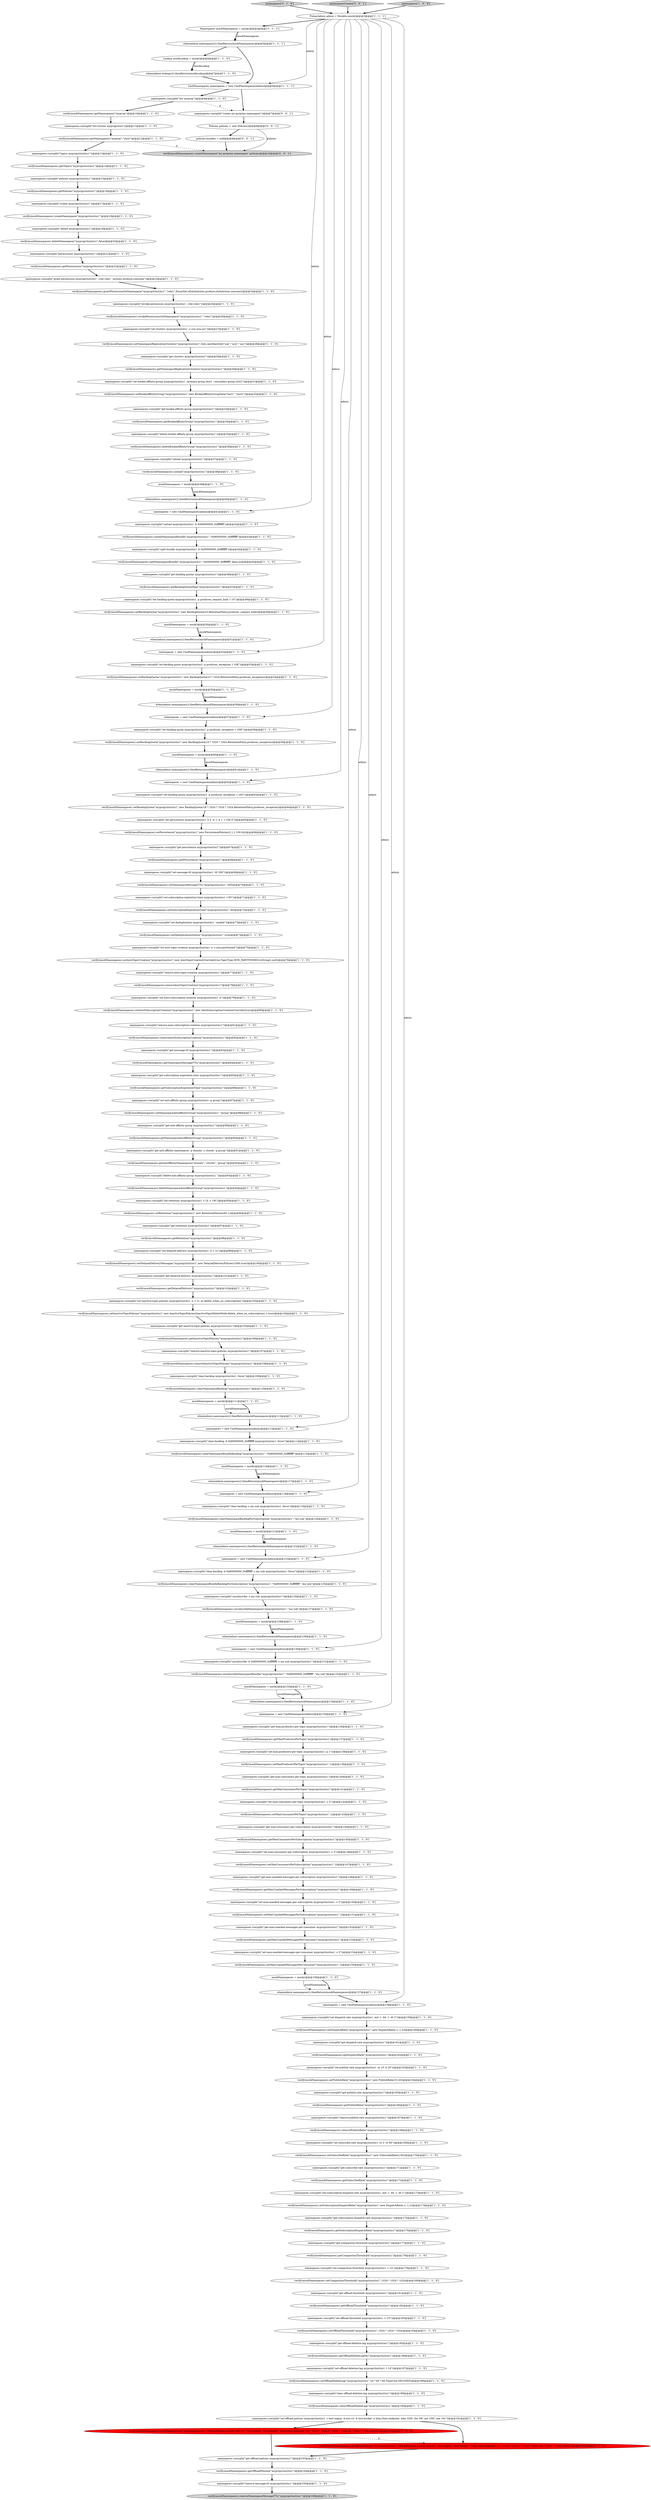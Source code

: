 digraph {
156 [style = filled, label = "verify(mockNamespaces).getPolicies(\"myprop/clust/ns1\")@@@16@@@['1', '1', '0']", fillcolor = white, shape = ellipse image = "AAA0AAABBB1BBB"];
89 [style = filled, label = "namespaces.run(split(\"get-persistence myprop/clust/ns1\"))@@@67@@@['1', '1', '0']", fillcolor = white, shape = ellipse image = "AAA0AAABBB1BBB"];
24 [style = filled, label = "verify(mockNamespaces).setNamespaceAntiAffinityGroup(\"myprop/clust/ns1\",\"group\")@@@88@@@['1', '1', '0']", fillcolor = white, shape = ellipse image = "AAA0AAABBB1BBB"];
7 [style = filled, label = "namespaces.run(split(\"set-deduplication myprop/clust/ns1 --enable\"))@@@73@@@['1', '1', '0']", fillcolor = white, shape = ellipse image = "AAA0AAABBB1BBB"];
83 [style = filled, label = "namespaces.run(split(\"revoke-permission myprop/clust/ns1 --role role1\"))@@@25@@@['1', '1', '0']", fillcolor = white, shape = ellipse image = "AAA0AAABBB1BBB"];
65 [style = filled, label = "when(admin.namespaces()).thenReturn(mockNamespaces)@@@61@@@['1', '1', '0']", fillcolor = white, shape = ellipse image = "AAA0AAABBB1BBB"];
91 [style = filled, label = "namespaces.run(split(\"set-persistence myprop/clust/ns1 -e 2 -w 1 -a 1 -r 100.0\"))@@@65@@@['1', '1', '0']", fillcolor = white, shape = ellipse image = "AAA0AAABBB1BBB"];
188 [style = filled, label = "verify(mockNamespaces).getPersistence(\"myprop/clust/ns1\")@@@68@@@['1', '1', '0']", fillcolor = white, shape = ellipse image = "AAA0AAABBB1BBB"];
174 [style = filled, label = "verify(mockNamespaces).clearNamespaceBundleBacklogForSubscription(\"myprop/clust/ns1\",\"0x80000000_0xffffffff\",\"my-sub\")@@@125@@@['1', '1', '0']", fillcolor = white, shape = ellipse image = "AAA0AAABBB1BBB"];
177 [style = filled, label = "mockNamespaces = mock()@@@121@@@['1', '1', '0']", fillcolor = white, shape = ellipse image = "AAA0AAABBB1BBB"];
138 [style = filled, label = "verify(mockNamespaces).setOffloadDeleteLag(\"myprop/clust/ns1\",24 * 60 * 60,TimeUnit.SECONDS)@@@188@@@['1', '1', '0']", fillcolor = white, shape = ellipse image = "AAA0AAABBB1BBB"];
58 [style = filled, label = "verify(mockNamespaces).removeAutoTopicCreation(\"myprop/clust/ns1\")@@@78@@@['1', '1', '0']", fillcolor = white, shape = ellipse image = "AAA0AAABBB1BBB"];
104 [style = filled, label = "namespaces.run(split(\"clear-backlog -b 0x80000000_0xffffffff myprop/clust/ns1 -force\"))@@@114@@@['1', '1', '0']", fillcolor = white, shape = ellipse image = "AAA0AAABBB1BBB"];
113 [style = filled, label = "namespaces.run(split(\"set-compaction-threshold myprop/clust/ns1 -t 1G\"))@@@179@@@['1', '1', '0']", fillcolor = white, shape = ellipse image = "AAA0AAABBB1BBB"];
144 [style = filled, label = "verify(mockNamespaces).unsubscribeNamespaceBundle(\"myprop/clust/ns1\",\"0x80000000_0xffffffff\",\"my-sub\")@@@132@@@['1', '1', '0']", fillcolor = white, shape = ellipse image = "AAA0AAABBB1BBB"];
182 [style = filled, label = "verify(mockNamespaces).setAutoSubscriptionCreation(\"myprop/clust/ns1\",new AutoSubscriptionCreationOverride(true))@@@80@@@['1', '1', '0']", fillcolor = white, shape = ellipse image = "AAA0AAABBB1BBB"];
46 [style = filled, label = "namespaces = new CmdNamespaces(admin)@@@130@@@['1', '1', '0']", fillcolor = white, shape = ellipse image = "AAA0AAABBB1BBB"];
200 [style = filled, label = "Policies policies = new Policies()@@@8@@@['0', '0', '1']", fillcolor = white, shape = ellipse image = "AAA0AAABBB3BBB"];
45 [style = filled, label = "namespaces.run(split(\"set-anti-affinity-group myprop/clust/ns1 -g group\"))@@@87@@@['1', '1', '0']", fillcolor = white, shape = ellipse image = "AAA0AAABBB1BBB"];
135 [style = filled, label = "namespaces.run(split(\"get-max-unacked-messages-per-subscription myprop/clust/ns1\"))@@@148@@@['1', '1', '0']", fillcolor = white, shape = ellipse image = "AAA0AAABBB1BBB"];
172 [style = filled, label = "namespaces.run(split(\"get-dispatch-rate myprop/clust/ns1\"))@@@161@@@['1', '1', '0']", fillcolor = white, shape = ellipse image = "AAA0AAABBB1BBB"];
68 [style = filled, label = "when(admin.namespaces()).thenReturn(mockNamespaces)@@@40@@@['1', '1', '0']", fillcolor = white, shape = ellipse image = "AAA0AAABBB1BBB"];
79 [style = filled, label = "verify(mockNamespaces).setOffloadPolicies(\"myprop/clust/ns1\",OffloadPolicies.create(\"aws-s3\",\"test-region\",\"test-bucket\",\"http://test.endpoint\",32 * 1024 * 1024,5 * 1024 * 1024,10 * 1024 * 1024,10000L))@@@192@@@['1', '0', '0']", fillcolor = red, shape = ellipse image = "AAA1AAABBB1BBB"];
108 [style = filled, label = "verify(mockNamespaces).setNamespaceMessageTTL(\"myprop/clust/ns1\",300)@@@70@@@['1', '1', '0']", fillcolor = white, shape = ellipse image = "AAA0AAABBB1BBB"];
92 [style = filled, label = "verify(mockNamespaces).getSubscriptionDispatchRate(\"myprop/clust/ns1\")@@@176@@@['1', '1', '0']", fillcolor = white, shape = ellipse image = "AAA0AAABBB1BBB"];
86 [style = filled, label = "verify(mockNamespaces).unsubscribeNamespace(\"myprop/clust/ns1\",\"my-sub\")@@@127@@@['1', '1', '0']", fillcolor = white, shape = ellipse image = "AAA0AAABBB1BBB"];
35 [style = filled, label = "namespaces.run(split(\"set-subscription-dispatch-rate myprop/clust/ns1 -md -1 -bd -1 -dt 2\"))@@@173@@@['1', '1', '0']", fillcolor = white, shape = ellipse image = "AAA0AAABBB1BBB"];
154 [style = filled, label = "namespaces.run(split(\"remove-publish-rate myprop/clust/ns1\"))@@@167@@@['1', '1', '0']", fillcolor = white, shape = ellipse image = "AAA0AAABBB1BBB"];
75 [style = filled, label = "namespaces.run(split(\"get-max-unacked-messages-per-consumer myprop/clust/ns1\"))@@@152@@@['1', '1', '0']", fillcolor = white, shape = ellipse image = "AAA0AAABBB1BBB"];
148 [style = filled, label = "when(admin.namespaces()).thenReturn(mockNamespaces)@@@129@@@['1', '1', '0']", fillcolor = white, shape = ellipse image = "AAA0AAABBB1BBB"];
163 [style = filled, label = "namespaces.run(split(\"split-bundle myprop/clust/ns1 -b 0x00000000_0xffffffff\"))@@@44@@@['1', '1', '0']", fillcolor = white, shape = ellipse image = "AAA0AAABBB1BBB"];
72 [style = filled, label = "verify(mockNamespaces).setMaxProducersPerTopic(\"myprop/clust/ns1\",1)@@@139@@@['1', '1', '0']", fillcolor = white, shape = ellipse image = "AAA0AAABBB1BBB"];
112 [style = filled, label = "mockNamespaces = mock()@@@55@@@['1', '1', '0']", fillcolor = white, shape = ellipse image = "AAA0AAABBB1BBB"];
151 [style = filled, label = "verify(mockNamespaces).getAntiAffinityNamespaces(\"dummy\",\"cluster\",\"group\")@@@92@@@['1', '1', '0']", fillcolor = white, shape = ellipse image = "AAA0AAABBB1BBB"];
0 [style = filled, label = "verify(mockNamespaces).setBacklogQuota(\"myprop/clust/ns1\",new BacklogQuota(10,RetentionPolicy.producer_request_hold))@@@49@@@['1', '1', '0']", fillcolor = white, shape = ellipse image = "AAA0AAABBB1BBB"];
168 [style = filled, label = "namespaces.run(split(\"set-auto-topic-creation myprop/clust/ns1 -e -t non-partitioned\"))@@@75@@@['1', '1', '0']", fillcolor = white, shape = ellipse image = "AAA0AAABBB1BBB"];
181 [style = filled, label = "verify(mockNamespaces).getNamespaceMessageTTL(\"myprop/clust/ns1\")@@@84@@@['1', '1', '0']", fillcolor = white, shape = ellipse image = "AAA0AAABBB1BBB"];
137 [style = filled, label = "namespaces.run(split(\"create myprop/clust/ns1\"))@@@17@@@['1', '1', '0']", fillcolor = white, shape = ellipse image = "AAA0AAABBB1BBB"];
191 [style = filled, label = "namespaces.run(split(\"get-offload-threshold myprop/clust/ns1\"))@@@181@@@['1', '1', '0']", fillcolor = white, shape = ellipse image = "AAA0AAABBB1BBB"];
115 [style = filled, label = "verify(mockNamespaces).setRetention(\"myprop/clust/ns1\",new RetentionPolicies(60,1))@@@96@@@['1', '1', '0']", fillcolor = white, shape = ellipse image = "AAA0AAABBB1BBB"];
1 [style = filled, label = "mockNamespaces = mock()@@@60@@@['1', '1', '0']", fillcolor = white, shape = ellipse image = "AAA0AAABBB1BBB"];
22 [style = filled, label = "namespaces.run(split(\"get-anti-affinity-namespaces -p dummy -c cluster -g group\"))@@@91@@@['1', '1', '0']", fillcolor = white, shape = ellipse image = "AAA0AAABBB1BBB"];
31 [style = filled, label = "verify(mockNamespaces).getCompactionThreshold(\"myprop/clust/ns1\")@@@178@@@['1', '1', '0']", fillcolor = white, shape = ellipse image = "AAA0AAABBB1BBB"];
102 [style = filled, label = "namespaces = new CmdNamespaces(admin)@@@52@@@['1', '1', '0']", fillcolor = white, shape = ellipse image = "AAA0AAABBB1BBB"];
128 [style = filled, label = "namespaces.run(split(\"unload myprop/clust/ns1 -b 0x80000000_0xffffffff\"))@@@42@@@['1', '1', '0']", fillcolor = white, shape = ellipse image = "AAA0AAABBB1BBB"];
157 [style = filled, label = "mockNamespaces = mock()@@@156@@@['1', '1', '0']", fillcolor = white, shape = ellipse image = "AAA0AAABBB1BBB"];
198 [style = filled, label = "namespaces.run(split(\"create my-prop/my-namespace\"))@@@7@@@['0', '0', '1']", fillcolor = white, shape = ellipse image = "AAA0AAABBB3BBB"];
64 [style = filled, label = "verify(mockNamespaces).grantPermissionOnNamespace(\"myprop/clust/ns1\",\"role1\",EnumSet.of(AuthAction.produce,AuthAction.consume))@@@24@@@['1', '1', '0']", fillcolor = white, shape = ellipse image = "AAA0AAABBB1BBB"];
16 [style = filled, label = "verify(mockNamespaces).clearNamespaceBundleBacklog(\"myprop/clust/ns1\",\"0x80000000_0xffffffff\")@@@115@@@['1', '1', '0']", fillcolor = white, shape = ellipse image = "AAA0AAABBB1BBB"];
152 [style = filled, label = "namespaces.run(split(\"get-delayed-delivery myprop/clust/ns1\"))@@@101@@@['1', '1', '0']", fillcolor = white, shape = ellipse image = "AAA0AAABBB1BBB"];
153 [style = filled, label = "namespaces.run(split(\"set-dispatch-rate myprop/clust/ns1 -md -1 -bd -1 -dt 2\"))@@@159@@@['1', '1', '0']", fillcolor = white, shape = ellipse image = "AAA0AAABBB1BBB"];
176 [style = filled, label = "namespaces.run(split(\"get-offload-deletion-lag myprop/clust/ns1\"))@@@185@@@['1', '1', '0']", fillcolor = white, shape = ellipse image = "AAA0AAABBB1BBB"];
32 [style = filled, label = "verify(mockNamespaces).setSubscriptionExpirationTime(\"myprop/clust/ns1\",60)@@@72@@@['1', '1', '0']", fillcolor = white, shape = ellipse image = "AAA0AAABBB1BBB"];
180 [style = filled, label = "when(admin.namespaces()).thenReturn(mockNamespaces)@@@5@@@['1', '1', '1']", fillcolor = white, shape = ellipse image = "AAA0AAABBB1BBB"];
4 [style = filled, label = "verify(mockNamespaces).getBacklogQuotaMap(\"myprop/clust/ns1\")@@@47@@@['1', '1', '0']", fillcolor = white, shape = ellipse image = "AAA0AAABBB1BBB"];
17 [style = filled, label = "namespaces.run(split(\"get-max-consumers-per-subscription myprop/clust/ns1\"))@@@144@@@['1', '1', '0']", fillcolor = white, shape = ellipse image = "AAA0AAABBB1BBB"];
139 [style = filled, label = "namespaces.run(split(\"get-max-producers-per-topic myprop/clust/ns1\"))@@@136@@@['1', '1', '0']", fillcolor = white, shape = ellipse image = "AAA0AAABBB1BBB"];
21 [style = filled, label = "namespaces.run(split(\"get-backlog-quotas myprop/clust/ns1\"))@@@46@@@['1', '1', '0']", fillcolor = white, shape = ellipse image = "AAA0AAABBB1BBB"];
183 [style = filled, label = "when(admin.lookups()).thenReturn(mockLookup)@@@7@@@['1', '1', '0']", fillcolor = white, shape = ellipse image = "AAA0AAABBB1BBB"];
23 [style = filled, label = "verify(mockNamespaces).getMaxConsumersPerSubscription(\"myprop/clust/ns1\")@@@145@@@['1', '1', '0']", fillcolor = white, shape = ellipse image = "AAA0AAABBB1BBB"];
143 [style = filled, label = "namespaces.run(split(\"remove-auto-topic-creation myprop/clust/ns1\"))@@@77@@@['1', '1', '0']", fillcolor = white, shape = ellipse image = "AAA0AAABBB1BBB"];
71 [style = filled, label = "namespaces.run(split(\"set-delayed-delivery myprop/clust/ns1 -e -t 1s\"))@@@99@@@['1', '1', '0']", fillcolor = white, shape = ellipse image = "AAA0AAABBB1BBB"];
129 [style = filled, label = "when(admin.namespaces()).thenReturn(mockNamespaces)@@@51@@@['1', '1', '0']", fillcolor = white, shape = ellipse image = "AAA0AAABBB1BBB"];
166 [style = filled, label = "namespaces = new CmdNamespaces(admin)@@@158@@@['1', '1', '0']", fillcolor = white, shape = ellipse image = "AAA0AAABBB1BBB"];
195 [style = filled, label = "verify(mockNamespaces).setOffloadPolicies(\"myprop/clust/ns1\",OffloadPolicies.create(\"aws-s3\",\"test-region\",\"test-bucket\",\"http://test.endpoint\",32 * 1024 * 1024,5 * 1024 * 1024,10L * 1024 * 1024,10000L))@@@192@@@['0', '1', '0']", fillcolor = red, shape = ellipse image = "AAA1AAABBB2BBB"];
147 [style = filled, label = "verify(mockNamespaces).deleteBookieAffinityGroup(\"myprop/clust/ns1\")@@@36@@@['1', '1', '0']", fillcolor = white, shape = ellipse image = "AAA0AAABBB1BBB"];
171 [style = filled, label = "mockNamespaces = mock()@@@133@@@['1', '1', '0']", fillcolor = white, shape = ellipse image = "AAA0AAABBB1BBB"];
3 [style = filled, label = "mockNamespaces = mock()@@@116@@@['1', '1', '0']", fillcolor = white, shape = ellipse image = "AAA0AAABBB1BBB"];
96 [style = filled, label = "namespaces.run(split(\"get-anti-affinity-group myprop/clust/ns1\"))@@@89@@@['1', '1', '0']", fillcolor = white, shape = ellipse image = "AAA0AAABBB1BBB"];
59 [style = filled, label = "namespaces.run(split(\"set-clusters myprop/clust/ns1 -c use,usw,usc\"))@@@27@@@['1', '1', '0']", fillcolor = white, shape = ellipse image = "AAA0AAABBB1BBB"];
110 [style = filled, label = "verify(mockNamespaces).unloadNamespaceBundle(\"myprop/clust/ns1\",\"0x80000000_0xffffffff\")@@@43@@@['1', '1', '0']", fillcolor = white, shape = ellipse image = "AAA0AAABBB1BBB"];
150 [style = filled, label = "namespaces.run(split(\"get-retention myprop/clust/ns1\"))@@@97@@@['1', '1', '0']", fillcolor = white, shape = ellipse image = "AAA0AAABBB1BBB"];
178 [style = filled, label = "namespaces.run(split(\"set-max-consumers-per-subscription myprop/clust/ns1 -c 3\"))@@@146@@@['1', '1', '0']", fillcolor = white, shape = ellipse image = "AAA0AAABBB1BBB"];
196 [style = filled, label = "namespaces['0', '1', '0']", fillcolor = lightgray, shape = diamond image = "AAA0AAABBB2BBB"];
9 [style = filled, label = "namespaces.run(split(\"set-backlog-quota myprop/clust/ns1 -p producer_exception -l 10G\"))@@@63@@@['1', '1', '0']", fillcolor = white, shape = ellipse image = "AAA0AAABBB1BBB"];
77 [style = filled, label = "verify(mockNamespaces).getNamespaces(\"myprop\",\"clust\")@@@12@@@['1', '1', '0']", fillcolor = white, shape = ellipse image = "AAA0AAABBB1BBB"];
55 [style = filled, label = "namespaces.run(split(\"set-offload-deletion-lag myprop/clust/ns1 -l 1d\"))@@@187@@@['1', '1', '0']", fillcolor = white, shape = ellipse image = "AAA0AAABBB1BBB"];
87 [style = filled, label = "Namespaces mockNamespaces = mock()@@@4@@@['1', '1', '1']", fillcolor = white, shape = ellipse image = "AAA0AAABBB1BBB"];
122 [style = filled, label = "namespaces.run(split(\"list-cluster myprop/clust\"))@@@11@@@['1', '1', '0']", fillcolor = white, shape = ellipse image = "AAA0AAABBB1BBB"];
160 [style = filled, label = "when(admin.namespaces()).thenReturn(mockNamespaces)@@@134@@@['1', '1', '0']", fillcolor = white, shape = ellipse image = "AAA0AAABBB1BBB"];
78 [style = filled, label = "verify(mockNamespaces).deleteNamespace(\"myprop/clust/ns1\",false)@@@20@@@['1', '1', '0']", fillcolor = white, shape = ellipse image = "AAA0AAABBB1BBB"];
103 [style = filled, label = "verify(mockNamespaces).removePublishRate(\"myprop/clust/ns1\")@@@168@@@['1', '1', '0']", fillcolor = white, shape = ellipse image = "AAA0AAABBB1BBB"];
141 [style = filled, label = "when(admin.namespaces()).thenReturn(mockNamespaces)@@@122@@@['1', '1', '0']", fillcolor = white, shape = ellipse image = "AAA0AAABBB1BBB"];
167 [style = filled, label = "verify(mockNamespaces).getTopics(\"myprop/clust/ns1\")@@@14@@@['1', '1', '0']", fillcolor = white, shape = ellipse image = "AAA0AAABBB1BBB"];
66 [style = filled, label = "verify(mockNamespaces).setMaxUnackedMessagesPerSubscription(\"myprop/clust/ns1\",3)@@@151@@@['1', '1', '0']", fillcolor = white, shape = ellipse image = "AAA0AAABBB1BBB"];
85 [style = filled, label = "namespaces.run(split(\"get-max-consumers-per-topic myprop/clust/ns1\"))@@@140@@@['1', '1', '0']", fillcolor = white, shape = ellipse image = "AAA0AAABBB1BBB"];
184 [style = filled, label = "namespaces.run(split(\"topics myprop/clust/ns1\"))@@@13@@@['1', '1', '0']", fillcolor = white, shape = ellipse image = "AAA0AAABBB1BBB"];
107 [style = filled, label = "namespaces.run(split(\"set-max-consumers-per-topic myprop/clust/ns1 -c 2\"))@@@142@@@['1', '1', '0']", fillcolor = white, shape = ellipse image = "AAA0AAABBB1BBB"];
125 [style = filled, label = "namespaces = new CmdNamespaces(admin)@@@135@@@['1', '1', '0']", fillcolor = white, shape = ellipse image = "AAA0AAABBB1BBB"];
201 [style = filled, label = "policies.bundles = null@@@9@@@['0', '0', '1']", fillcolor = white, shape = ellipse image = "AAA0AAABBB3BBB"];
116 [style = filled, label = "when(admin.namespaces()).thenReturn(mockNamespaces)@@@117@@@['1', '1', '0']", fillcolor = white, shape = ellipse image = "AAA0AAABBB1BBB"];
169 [style = filled, label = "namespaces = new CmdNamespaces(admin)@@@113@@@['1', '1', '0']", fillcolor = white, shape = ellipse image = "AAA0AAABBB1BBB"];
11 [style = filled, label = "namespaces.run(split(\"set-bookie-affinity-group myprop/clust/ns1 --primary-group test1 --secondary-group test2\"))@@@31@@@['1', '1', '0']", fillcolor = white, shape = ellipse image = "AAA0AAABBB1BBB"];
97 [style = filled, label = "verify(mockNamespaces).setBacklogQuota(\"myprop/clust/ns1\",new BacklogQuota(10l * 1024 * 1024 * 1024,RetentionPolicy.producer_exception))@@@64@@@['1', '1', '0']", fillcolor = white, shape = ellipse image = "AAA0AAABBB1BBB"];
99 [style = filled, label = "verify(mockNamespaces).getOffloadPolicies(\"myprop/clust/ns1\")@@@194@@@['1', '1', '0']", fillcolor = white, shape = ellipse image = "AAA0AAABBB1BBB"];
49 [style = filled, label = "verify(mockNamespaces).createNamespace(\"myprop/clust/ns1\")@@@18@@@['1', '1', '0']", fillcolor = white, shape = ellipse image = "AAA0AAABBB1BBB"];
84 [style = filled, label = "verify(mockNamespaces).getSubscriptionExpirationTime(\"myprop/clust/ns1\")@@@86@@@['1', '1', '0']", fillcolor = white, shape = ellipse image = "AAA0AAABBB1BBB"];
54 [style = filled, label = "mockNamespaces = mock()@@@128@@@['1', '1', '0']", fillcolor = white, shape = ellipse image = "AAA0AAABBB1BBB"];
123 [style = filled, label = "verify(mockNamespaces).setMaxConsumersPerSubscription(\"myprop/clust/ns1\",3)@@@147@@@['1', '1', '0']", fillcolor = white, shape = ellipse image = "AAA0AAABBB1BBB"];
186 [style = filled, label = "verify(mockNamespaces).getPublishRate(\"myprop/clust/ns1\")@@@166@@@['1', '1', '0']", fillcolor = white, shape = ellipse image = "AAA0AAABBB1BBB"];
53 [style = filled, label = "verify(mockNamespaces).setSubscriptionDispatchRate(\"myprop/clust/ns1\",new DispatchRate(-1,-1,2))@@@174@@@['1', '1', '0']", fillcolor = white, shape = ellipse image = "AAA0AAABBB1BBB"];
15 [style = filled, label = "namespaces.run(split(\"get-publish-rate myprop/clust/ns1\"))@@@165@@@['1', '1', '0']", fillcolor = white, shape = ellipse image = "AAA0AAABBB1BBB"];
38 [style = filled, label = "verify(mockNamespaces).setSubscribeRate(\"myprop/clust/ns1\",new SubscribeRate(2,60))@@@170@@@['1', '1', '0']", fillcolor = white, shape = ellipse image = "AAA0AAABBB1BBB"];
76 [style = filled, label = "when(admin.namespaces()).thenReturn(mockNamespaces)@@@157@@@['1', '1', '0']", fillcolor = white, shape = ellipse image = "AAA0AAABBB1BBB"];
120 [style = filled, label = "namespaces = new CmdNamespaces(admin)@@@41@@@['1', '1', '0']", fillcolor = white, shape = ellipse image = "AAA0AAABBB1BBB"];
33 [style = filled, label = "verify(mockNamespaces).getRetention(\"myprop/clust/ns1\")@@@98@@@['1', '1', '0']", fillcolor = white, shape = ellipse image = "AAA0AAABBB1BBB"];
61 [style = filled, label = "verify(mockNamespaces).deleteNamespaceAntiAffinityGroup(\"myprop/clust/ns1\")@@@94@@@['1', '1', '0']", fillcolor = white, shape = ellipse image = "AAA0AAABBB1BBB"];
185 [style = filled, label = "namespaces.run(split(\"set-offload-policies myprop/clust/ns1 -r test-region -d aws-s3 -b test-bucket -e http://test.endpoint -mbs 32M -rbs 5M -oat 10M -oae 10s\"))@@@191@@@['1', '1', '0']", fillcolor = white, shape = ellipse image = "AAA0AAABBB1BBB"];
145 [style = filled, label = "when(admin.namespaces()).thenReturn(mockNamespaces)@@@56@@@['1', '1', '0']", fillcolor = white, shape = ellipse image = "AAA0AAABBB1BBB"];
175 [style = filled, label = "verify(mockNamespaces).setInactiveTopicPolicies(\"myprop/clust/ns1\",new InactiveTopicPolicies(InactiveTopicDeleteMode.delete_when_no_subscriptions,1,true))@@@104@@@['1', '1', '0']", fillcolor = white, shape = ellipse image = "AAA0AAABBB1BBB"];
60 [style = filled, label = "namespaces.run(split(\"clear-backlog -b 0x80000000_0xffffffff -s my-sub myprop/clust/ns1 -force\"))@@@124@@@['1', '1', '0']", fillcolor = white, shape = ellipse image = "AAA0AAABBB1BBB"];
88 [style = filled, label = "mockNamespaces = mock()@@@111@@@['1', '1', '0']", fillcolor = white, shape = ellipse image = "AAA0AAABBB1BBB"];
140 [style = filled, label = "namespaces.run(split(\"set-auto-subscription-creation myprop/clust/ns1 -e\"))@@@79@@@['1', '1', '0']", fillcolor = white, shape = ellipse image = "AAA0AAABBB1BBB"];
19 [style = filled, label = "verify(mockNamespaces).getSubscribeRate(\"myprop/clust/ns1\")@@@172@@@['1', '1', '0']", fillcolor = white, shape = ellipse image = "AAA0AAABBB1BBB"];
18 [style = filled, label = "verify(mockNamespaces).getDispatchRate(\"myprop/clust/ns1\")@@@162@@@['1', '1', '0']", fillcolor = white, shape = ellipse image = "AAA0AAABBB1BBB"];
197 [style = filled, label = "verify(mockNamespaces).createNamespace(\"my-prop/my-namespace\",policies)@@@10@@@['0', '0', '1']", fillcolor = lightgray, shape = ellipse image = "AAA0AAABBB3BBB"];
30 [style = filled, label = "namespaces.run(split(\"delete-anti-affinity-group myprop/clust/ns1 \"))@@@93@@@['1', '1', '0']", fillcolor = white, shape = ellipse image = "AAA0AAABBB1BBB"];
189 [style = filled, label = "verify(mockNamespaces).removeNamespaceMessageTTL(\"myprop/clust/ns1\")@@@196@@@['1', '1', '0']", fillcolor = lightgray, shape = ellipse image = "AAA0AAABBB1BBB"];
131 [style = filled, label = "verify(mockNamespaces).setDeduplicationStatus(\"myprop/clust/ns1\",true)@@@74@@@['1', '1', '0']", fillcolor = white, shape = ellipse image = "AAA0AAABBB1BBB"];
43 [style = filled, label = "namespaces.run(split(\"get-message-ttl myprop/clust/ns1\"))@@@83@@@['1', '1', '0']", fillcolor = white, shape = ellipse image = "AAA0AAABBB1BBB"];
173 [style = filled, label = "namespaces.run(split(\"get-subscribe-rate myprop/clust/ns1\"))@@@171@@@['1', '1', '0']", fillcolor = white, shape = ellipse image = "AAA0AAABBB1BBB"];
155 [style = filled, label = "namespaces.run(split(\"get-bookie-affinity-group myprop/clust/ns1\"))@@@33@@@['1', '1', '0']", fillcolor = white, shape = ellipse image = "AAA0AAABBB1BBB"];
10 [style = filled, label = "verify(mockNamespaces).getNamespaceReplicationClusters(\"myprop/clust/ns1\")@@@30@@@['1', '1', '0']", fillcolor = white, shape = ellipse image = "AAA0AAABBB1BBB"];
109 [style = filled, label = "namespaces.run(split(\"get-compaction-threshold myprop/clust/ns1\"))@@@177@@@['1', '1', '0']", fillcolor = white, shape = ellipse image = "AAA0AAABBB1BBB"];
192 [style = filled, label = "CmdNamespaces namespaces = new CmdNamespaces(admin)@@@6@@@['1', '1', '1']", fillcolor = white, shape = ellipse image = "AAA0AAABBB1BBB"];
133 [style = filled, label = "namespaces.run(split(\"clear-offload-deletion-lag myprop/clust/ns1\"))@@@189@@@['1', '1', '0']", fillcolor = white, shape = ellipse image = "AAA0AAABBB1BBB"];
74 [style = filled, label = "verify(mockNamespaces).setDispatchRate(\"myprop/clust/ns1\",new DispatchRate(-1,-1,2))@@@160@@@['1', '1', '0']", fillcolor = white, shape = ellipse image = "AAA0AAABBB1BBB"];
119 [style = filled, label = "when(admin.namespaces()).thenReturn(mockNamespaces)@@@112@@@['1', '1', '0']", fillcolor = white, shape = ellipse image = "AAA0AAABBB1BBB"];
47 [style = filled, label = "namespaces.run(split(\"grant-permission myprop/clust/ns1 --role role1 --actions produce,consume\"))@@@23@@@['1', '1', '0']", fillcolor = white, shape = ellipse image = "AAA0AAABBB1BBB"];
14 [style = filled, label = "namespaces.run(split(\"set-inactive-topic-policies myprop/clust/ns1 -e -t 1s -m delete_when_no_subscriptions\"))@@@103@@@['1', '1', '0']", fillcolor = white, shape = ellipse image = "AAA0AAABBB1BBB"];
193 [style = filled, label = "namespaces.run(split(\"remove-inactive-topic-policies myprop/clust/ns1\"))@@@107@@@['1', '1', '0']", fillcolor = white, shape = ellipse image = "AAA0AAABBB1BBB"];
8 [style = filled, label = "namespaces.run(split(\"list myprop\"))@@@9@@@['1', '1', '0']", fillcolor = white, shape = ellipse image = "AAA0AAABBB1BBB"];
70 [style = filled, label = "verify(mockNamespaces).getMaxUnackedMessagesPerSubscription(\"myprop/clust/ns1\")@@@149@@@['1', '1', '0']", fillcolor = white, shape = ellipse image = "AAA0AAABBB1BBB"];
170 [style = filled, label = "namespaces.run(split(\"set-offload-threshold myprop/clust/ns1 -s 1G\"))@@@183@@@['1', '1', '0']", fillcolor = white, shape = ellipse image = "AAA0AAABBB1BBB"];
165 [style = filled, label = "verify(mockNamespaces).setPersistence(\"myprop/clust/ns1\",new PersistencePolicies(2,1,1,100.0d))@@@66@@@['1', '1', '0']", fillcolor = white, shape = ellipse image = "AAA0AAABBB1BBB"];
26 [style = filled, label = "verify(mockNamespaces).removeAutoSubscriptionCreation(\"myprop/clust/ns1\")@@@82@@@['1', '1', '0']", fillcolor = white, shape = ellipse image = "AAA0AAABBB1BBB"];
50 [style = filled, label = "verify(mockNamespaces).getPermissions(\"myprop/clust/ns1\")@@@22@@@['1', '1', '0']", fillcolor = white, shape = ellipse image = "AAA0AAABBB1BBB"];
105 [style = filled, label = "verify(mockNamespaces).setAutoTopicCreation(\"myprop/clust/ns1\",new AutoTopicCreationOverride(true,TopicType.NON_PARTITIONED.toString(),null))@@@76@@@['1', '1', '0']", fillcolor = white, shape = ellipse image = "AAA0AAABBB1BBB"];
142 [style = filled, label = "verify(mockNamespaces).setDelayedDeliveryMessages(\"myprop/clust/ns1\",new DelayedDeliveryPolicies(1000,true))@@@100@@@['1', '1', '0']", fillcolor = white, shape = ellipse image = "AAA0AAABBB1BBB"];
57 [style = filled, label = "Lookup mockLookup = mock()@@@6@@@['1', '1', '0']", fillcolor = white, shape = ellipse image = "AAA0AAABBB1BBB"];
126 [style = filled, label = "verify(mockNamespaces).setMaxConsumersPerTopic(\"myprop/clust/ns1\",2)@@@143@@@['1', '1', '0']", fillcolor = white, shape = ellipse image = "AAA0AAABBB1BBB"];
127 [style = filled, label = "verify(mockNamespaces).setBacklogQuota(\"myprop/clust/ns1\",new BacklogQuota(10 * 1024 * 1024,RetentionPolicy.producer_exception))@@@59@@@['1', '1', '0']", fillcolor = white, shape = ellipse image = "AAA0AAABBB1BBB"];
82 [style = filled, label = "namespaces.run(split(\"delete-bookie-affinity-group myprop/clust/ns1\"))@@@35@@@['1', '1', '0']", fillcolor = white, shape = ellipse image = "AAA0AAABBB1BBB"];
95 [style = filled, label = "namespaces.run(split(\"set-subscribe-rate myprop/clust/ns1 -sr 2 -st 60\"))@@@169@@@['1', '1', '0']", fillcolor = white, shape = ellipse image = "AAA0AAABBB1BBB"];
80 [style = filled, label = "verify(mockNamespaces).splitNamespaceBundle(\"myprop/clust/ns1\",\"0x00000000_0xffffffff\",false,null)@@@45@@@['1', '1', '0']", fillcolor = white, shape = ellipse image = "AAA0AAABBB1BBB"];
194 [style = filled, label = "namespaces.run(split(\"unload myprop/clust/ns1\"))@@@37@@@['1', '1', '0']", fillcolor = white, shape = ellipse image = "AAA0AAABBB1BBB"];
106 [style = filled, label = "namespaces = new CmdNamespaces(admin)@@@123@@@['1', '1', '0']", fillcolor = white, shape = ellipse image = "AAA0AAABBB1BBB"];
25 [style = filled, label = "verify(mockNamespaces).setBookieAffinityGroup(\"myprop/clust/ns1\",new BookieAffinityGroupData(\"test1\",\"test2\"))@@@32@@@['1', '1', '0']", fillcolor = white, shape = ellipse image = "AAA0AAABBB1BBB"];
100 [style = filled, label = "verify(mockNamespaces).clearOffloadDeleteLag(\"myprop/clust/ns1\")@@@190@@@['1', '1', '0']", fillcolor = white, shape = ellipse image = "AAA0AAABBB1BBB"];
12 [style = filled, label = "namespaces.run(split(\"permissions myprop/clust/ns1\"))@@@21@@@['1', '1', '0']", fillcolor = white, shape = ellipse image = "AAA0AAABBB1BBB"];
158 [style = filled, label = "namespaces.run(split(\"clear-backlog -s my-sub myprop/clust/ns1 -force\"))@@@119@@@['1', '1', '0']", fillcolor = white, shape = ellipse image = "AAA0AAABBB1BBB"];
161 [style = filled, label = "namespaces.run(split(\"set-max-unacked-messages-per-subscription myprop/clust/ns1 -c 3\"))@@@150@@@['1', '1', '0']", fillcolor = white, shape = ellipse image = "AAA0AAABBB1BBB"];
62 [style = filled, label = "verify(mockNamespaces).setNamespaceReplicationClusters(\"myprop/clust/ns1\",Sets.newHashSet(\"use\",\"usw\",\"usc\"))@@@28@@@['1', '1', '0']", fillcolor = white, shape = ellipse image = "AAA0AAABBB1BBB"];
134 [style = filled, label = "namespaces.run(split(\"unsubscribe -s my-sub myprop/clust/ns1\"))@@@126@@@['1', '1', '0']", fillcolor = white, shape = ellipse image = "AAA0AAABBB1BBB"];
199 [style = filled, label = "namespacesCreate['0', '0', '1']", fillcolor = lightgray, shape = diamond image = "AAA0AAABBB3BBB"];
51 [style = filled, label = "mockNamespaces = mock()@@@50@@@['1', '1', '0']", fillcolor = white, shape = ellipse image = "AAA0AAABBB1BBB"];
39 [style = filled, label = "verify(mockNamespaces).setMaxUnackedMessagesPerConsumer(\"myprop/clust/ns1\",3)@@@155@@@['1', '1', '0']", fillcolor = white, shape = ellipse image = "AAA0AAABBB1BBB"];
44 [style = filled, label = "verify(mockNamespaces).clearNamespaceBacklog(\"myprop/clust/ns1\")@@@110@@@['1', '1', '0']", fillcolor = white, shape = ellipse image = "AAA0AAABBB1BBB"];
130 [style = filled, label = "namespaces.run(split(\"set-retention myprop/clust/ns1 -t 1h -s 1M\"))@@@95@@@['1', '1', '0']", fillcolor = white, shape = ellipse image = "AAA0AAABBB1BBB"];
146 [style = filled, label = "verify(mockNamespaces).getDelayedDelivery(\"myprop/clust/ns1\")@@@102@@@['1', '1', '0']", fillcolor = white, shape = ellipse image = "AAA0AAABBB1BBB"];
52 [style = filled, label = "namespaces.run(split(\"set-max-producers-per-topic myprop/clust/ns1 -p 1\"))@@@138@@@['1', '1', '0']", fillcolor = white, shape = ellipse image = "AAA0AAABBB1BBB"];
136 [style = filled, label = "namespaces.run(split(\"set-subscription-expiration-time myprop/clust/ns1 -t 60\"))@@@71@@@['1', '1', '0']", fillcolor = white, shape = ellipse image = "AAA0AAABBB1BBB"];
162 [style = filled, label = "verify(mockNamespaces).setOffloadThreshold(\"myprop/clust/ns1\",1024 * 1024 * 1024)@@@184@@@['1', '1', '0']", fillcolor = white, shape = ellipse image = "AAA0AAABBB1BBB"];
13 [style = filled, label = "namespaces.run(split(\"get-subscription-expiration-time myprop/clust/ns1\"))@@@85@@@['1', '1', '0']", fillcolor = white, shape = ellipse image = "AAA0AAABBB1BBB"];
164 [style = filled, label = "verify(mockNamespaces).removeInactiveTopicPolicies(\"myprop/clust/ns1\")@@@108@@@['1', '1', '0']", fillcolor = white, shape = ellipse image = "AAA0AAABBB1BBB"];
67 [style = filled, label = "namespaces.run(split(\"set-backlog-quota myprop/clust/ns1 -p producer_request_hold -l 10\"))@@@48@@@['1', '1', '0']", fillcolor = white, shape = ellipse image = "AAA0AAABBB1BBB"];
63 [style = filled, label = "namespaces.run(split(\"remove-auto-subscription-creation myprop/clust/ns1\"))@@@81@@@['1', '1', '0']", fillcolor = white, shape = ellipse image = "AAA0AAABBB1BBB"];
2 [style = filled, label = "verify(mockNamespaces).getMaxProducersPerTopic(\"myprop/clust/ns1\")@@@137@@@['1', '1', '0']", fillcolor = white, shape = ellipse image = "AAA0AAABBB1BBB"];
187 [style = filled, label = "namespaces.run(split(\"get-clusters myprop/clust/ns1\"))@@@29@@@['1', '1', '0']", fillcolor = white, shape = ellipse image = "AAA0AAABBB1BBB"];
56 [style = filled, label = "namespaces.run(split(\"remove-message-ttl myprop/clust/ns1\"))@@@195@@@['1', '1', '0']", fillcolor = white, shape = ellipse image = "AAA0AAABBB1BBB"];
159 [style = filled, label = "PulsarAdmin admin = Mockito.mock()@@@3@@@['1', '1', '1']", fillcolor = white, shape = ellipse image = "AAA0AAABBB1BBB"];
132 [style = filled, label = "namespaces.run(split(\"policies myprop/clust/ns1\"))@@@15@@@['1', '1', '0']", fillcolor = white, shape = ellipse image = "AAA0AAABBB1BBB"];
114 [style = filled, label = "namespaces = new CmdNamespaces(admin)@@@118@@@['1', '1', '0']", fillcolor = white, shape = ellipse image = "AAA0AAABBB1BBB"];
98 [style = filled, label = "namespaces.run(split(\"set-backlog-quota myprop/clust/ns1 -p producer_exception -l 10K\"))@@@53@@@['1', '1', '0']", fillcolor = white, shape = ellipse image = "AAA0AAABBB1BBB"];
6 [style = filled, label = "verify(mockNamespaces).revokePermissionsOnNamespace(\"myprop/clust/ns1\",\"role1\")@@@26@@@['1', '1', '0']", fillcolor = white, shape = ellipse image = "AAA0AAABBB1BBB"];
81 [style = filled, label = "namespaces.run(split(\"delete myprop/clust/ns1\"))@@@19@@@['1', '1', '0']", fillcolor = white, shape = ellipse image = "AAA0AAABBB1BBB"];
5 [style = filled, label = "verify(mockNamespaces).getMaxConsumersPerTopic(\"myprop/clust/ns1\")@@@141@@@['1', '1', '0']", fillcolor = white, shape = ellipse image = "AAA0AAABBB1BBB"];
27 [style = filled, label = "namespaces.run(split(\"unsubscribe -b 0x80000000_0xffffffff -s my-sub myprop/clust/ns1\"))@@@131@@@['1', '1', '0']", fillcolor = white, shape = ellipse image = "AAA0AAABBB1BBB"];
41 [style = filled, label = "verify(mockNamespaces).getOffloadThreshold(\"myprop/clust/ns1\")@@@182@@@['1', '1', '0']", fillcolor = white, shape = ellipse image = "AAA0AAABBB1BBB"];
94 [style = filled, label = "verify(mockNamespaces).getInactiveTopicPolicies(\"myprop/clust/ns1\")@@@106@@@['1', '1', '0']", fillcolor = white, shape = ellipse image = "AAA0AAABBB1BBB"];
36 [style = filled, label = "verify(mockNamespaces).getOffloadDeleteLagMs(\"myprop/clust/ns1\")@@@186@@@['1', '1', '0']", fillcolor = white, shape = ellipse image = "AAA0AAABBB1BBB"];
179 [style = filled, label = "namespaces.run(split(\"get-subscription-dispatch-rate myprop/clust/ns1\"))@@@175@@@['1', '1', '0']", fillcolor = white, shape = ellipse image = "AAA0AAABBB1BBB"];
73 [style = filled, label = "namespaces.run(split(\"set-message-ttl myprop/clust/ns1 -ttl 300\"))@@@69@@@['1', '1', '0']", fillcolor = white, shape = ellipse image = "AAA0AAABBB1BBB"];
121 [style = filled, label = "verify(mockNamespaces).clearNamespaceBacklogForSubscription(\"myprop/clust/ns1\",\"my-sub\")@@@120@@@['1', '1', '0']", fillcolor = white, shape = ellipse image = "AAA0AAABBB1BBB"];
190 [style = filled, label = "verify(mockNamespaces).getNamespaceAntiAffinityGroup(\"myprop/clust/ns1\")@@@90@@@['1', '1', '0']", fillcolor = white, shape = ellipse image = "AAA0AAABBB1BBB"];
118 [style = filled, label = "namespaces = new CmdNamespaces(admin)@@@57@@@['1', '1', '0']", fillcolor = white, shape = ellipse image = "AAA0AAABBB1BBB"];
37 [style = filled, label = "verify(mockNamespaces).getBookieAffinityGroup(\"myprop/clust/ns1\")@@@34@@@['1', '1', '0']", fillcolor = white, shape = ellipse image = "AAA0AAABBB1BBB"];
29 [style = filled, label = "namespaces.run(split(\"set-publish-rate myprop/clust/ns1 -m 10 -b 20\"))@@@163@@@['1', '1', '0']", fillcolor = white, shape = ellipse image = "AAA0AAABBB1BBB"];
90 [style = filled, label = "verify(mockNamespaces).getMaxUnackedMessagesPerConsumer(\"myprop/clust/ns1\")@@@153@@@['1', '1', '0']", fillcolor = white, shape = ellipse image = "AAA0AAABBB1BBB"];
101 [style = filled, label = "namespaces.run(split(\"set-max-unacked-messages-per-consumer myprop/clust/ns1 -c 3\"))@@@154@@@['1', '1', '0']", fillcolor = white, shape = ellipse image = "AAA0AAABBB1BBB"];
124 [style = filled, label = "mockNamespaces = mock()@@@39@@@['1', '1', '0']", fillcolor = white, shape = ellipse image = "AAA0AAABBB1BBB"];
34 [style = filled, label = "namespaces = new CmdNamespaces(admin)@@@62@@@['1', '1', '0']", fillcolor = white, shape = ellipse image = "AAA0AAABBB1BBB"];
93 [style = filled, label = "verify(mockNamespaces).getNamespaces(\"myprop\")@@@10@@@['1', '1', '0']", fillcolor = white, shape = ellipse image = "AAA0AAABBB1BBB"];
111 [style = filled, label = "namespaces.run(split(\"get-offload-policies myprop/clust/ns1\"))@@@193@@@['1', '1', '0']", fillcolor = white, shape = ellipse image = "AAA0AAABBB1BBB"];
117 [style = filled, label = "namespaces.run(split(\"get-inactive-topic-policies myprop/clust/ns1\"))@@@105@@@['1', '1', '0']", fillcolor = white, shape = ellipse image = "AAA0AAABBB1BBB"];
48 [style = filled, label = "namespaces.run(split(\"clear-backlog myprop/clust/ns1 -force\"))@@@109@@@['1', '1', '0']", fillcolor = white, shape = ellipse image = "AAA0AAABBB1BBB"];
149 [style = filled, label = "verify(mockNamespaces).setCompactionThreshold(\"myprop/clust/ns1\",1024 * 1024 * 1024)@@@180@@@['1', '1', '0']", fillcolor = white, shape = ellipse image = "AAA0AAABBB1BBB"];
42 [style = filled, label = "namespaces['1', '0', '0']", fillcolor = lightgray, shape = diamond image = "AAA0AAABBB1BBB"];
40 [style = filled, label = "verify(mockNamespaces).setPublishRate(\"myprop/clust/ns1\",new PublishRate(10,20))@@@164@@@['1', '1', '0']", fillcolor = white, shape = ellipse image = "AAA0AAABBB1BBB"];
69 [style = filled, label = "verify(mockNamespaces).unload(\"myprop/clust/ns1\")@@@38@@@['1', '1', '0']", fillcolor = white, shape = ellipse image = "AAA0AAABBB1BBB"];
28 [style = filled, label = "namespaces.run(split(\"set-backlog-quota myprop/clust/ns1 -p producer_exception -l 10M\"))@@@58@@@['1', '1', '0']", fillcolor = white, shape = ellipse image = "AAA0AAABBB1BBB"];
20 [style = filled, label = "verify(mockNamespaces).setBacklogQuota(\"myprop/clust/ns1\",new BacklogQuota(10 * 1024,RetentionPolicy.producer_exception))@@@54@@@['1', '1', '0']", fillcolor = white, shape = ellipse image = "AAA0AAABBB1BBB"];
159->34 [style = solid, label="admin"];
76->166 [style = bold, label=""];
124->68 [style = bold, label=""];
116->114 [style = bold, label=""];
159->114 [style = solid, label="admin"];
159->166 [style = solid, label="admin"];
34->9 [style = bold, label=""];
57->183 [style = solid, label="mockLookup"];
43->181 [style = bold, label=""];
146->14 [style = bold, label=""];
60->174 [style = bold, label=""];
107->126 [style = bold, label=""];
163->80 [style = bold, label=""];
80->21 [style = bold, label=""];
186->154 [style = bold, label=""];
149->191 [style = bold, label=""];
134->86 [style = bold, label=""];
139->2 [style = bold, label=""];
178->123 [style = bold, label=""];
81->78 [style = bold, label=""];
101->39 [style = bold, label=""];
40->15 [style = bold, label=""];
59->62 [style = bold, label=""];
71->142 [style = bold, label=""];
87->180 [style = solid, label="mockNamespaces"];
24->96 [style = bold, label=""];
37->82 [style = bold, label=""];
152->146 [style = bold, label=""];
79->111 [style = bold, label=""];
5->107 [style = bold, label=""];
118->28 [style = bold, label=""];
82->147 [style = bold, label=""];
45->24 [style = bold, label=""];
133->100 [style = bold, label=""];
36->55 [style = bold, label=""];
109->31 [style = bold, label=""];
132->156 [style = bold, label=""];
159->120 [style = solid, label="admin"];
74->172 [style = bold, label=""];
112->145 [style = bold, label=""];
7->131 [style = bold, label=""];
25->155 [style = bold, label=""];
69->124 [style = bold, label=""];
150->33 [style = bold, label=""];
173->19 [style = bold, label=""];
156->137 [style = bold, label=""];
1->65 [style = solid, label="mockNamespaces"];
83->6 [style = bold, label=""];
171->160 [style = solid, label="mockNamespaces"];
153->74 [style = bold, label=""];
155->37 [style = bold, label=""];
169->104 [style = bold, label=""];
159->87 [style = bold, label=""];
104->16 [style = bold, label=""];
51->129 [style = solid, label="mockNamespaces"];
170->162 [style = bold, label=""];
2->52 [style = bold, label=""];
4->67 [style = bold, label=""];
39->157 [style = bold, label=""];
121->177 [style = bold, label=""];
192->8 [style = bold, label=""];
33->71 [style = bold, label=""];
159->125 [style = solid, label="admin"];
91->165 [style = bold, label=""];
108->136 [style = bold, label=""];
13->84 [style = bold, label=""];
27->144 [style = bold, label=""];
135->70 [style = bold, label=""];
11->25 [style = bold, label=""];
20->112 [style = bold, label=""];
140->182 [style = bold, label=""];
57->183 [style = bold, label=""];
10->11 [style = bold, label=""];
85->5 [style = bold, label=""];
123->135 [style = bold, label=""];
137->49 [style = bold, label=""];
16->3 [style = bold, label=""];
47->64 [style = bold, label=""];
62->187 [style = bold, label=""];
3->116 [style = solid, label="mockNamespaces"];
190->22 [style = bold, label=""];
89->188 [style = bold, label=""];
185->195 [style = bold, label=""];
195->111 [style = bold, label=""];
96->190 [style = bold, label=""];
172->18 [style = bold, label=""];
136->32 [style = bold, label=""];
180->57 [style = bold, label=""];
159->192 [style = solid, label="admin"];
184->167 [style = bold, label=""];
162->176 [style = bold, label=""];
26->43 [style = bold, label=""];
32->7 [style = bold, label=""];
182->63 [style = bold, label=""];
97->91 [style = bold, label=""];
48->44 [style = bold, label=""];
171->160 [style = bold, label=""];
61->130 [style = bold, label=""];
199->159 [style = bold, label=""];
41->170 [style = bold, label=""];
145->118 [style = bold, label=""];
130->115 [style = bold, label=""];
119->169 [style = bold, label=""];
88->119 [style = solid, label="mockNamespaces"];
165->89 [style = bold, label=""];
68->120 [style = bold, label=""];
22->151 [style = bold, label=""];
98->20 [style = bold, label=""];
159->46 [style = solid, label="admin"];
8->198 [style = dashed, label="0"];
87->180 [style = bold, label=""];
51->129 [style = bold, label=""];
106->60 [style = bold, label=""];
29->40 [style = bold, label=""];
15->186 [style = bold, label=""];
188->73 [style = bold, label=""];
185->79 [style = bold, label=""];
125->139 [style = bold, label=""];
128->110 [style = bold, label=""];
157->76 [style = bold, label=""];
105->143 [style = bold, label=""];
124->68 [style = solid, label="mockNamespaces"];
75->90 [style = bold, label=""];
194->69 [style = bold, label=""];
94->193 [style = bold, label=""];
21->4 [style = bold, label=""];
200->197 [style = solid, label="policies"];
8->93 [style = bold, label=""];
14->175 [style = bold, label=""];
196->159 [style = bold, label=""];
193->164 [style = bold, label=""];
42->159 [style = bold, label=""];
192->198 [style = bold, label=""];
148->46 [style = bold, label=""];
102->98 [style = bold, label=""];
127->1 [style = bold, label=""];
63->26 [style = bold, label=""];
113->149 [style = bold, label=""];
126->17 [style = bold, label=""];
143->58 [style = bold, label=""];
157->76 [style = solid, label="mockNamespaces"];
129->102 [style = bold, label=""];
141->106 [style = bold, label=""];
180->192 [style = bold, label=""];
147->194 [style = bold, label=""];
142->152 [style = bold, label=""];
159->169 [style = solid, label="admin"];
17->23 [style = bold, label=""];
159->106 [style = solid, label="admin"];
198->200 [style = bold, label=""];
72->85 [style = bold, label=""];
66->75 [style = bold, label=""];
86->54 [style = bold, label=""];
84->45 [style = bold, label=""];
111->99 [style = bold, label=""];
151->30 [style = bold, label=""];
176->36 [style = bold, label=""];
23->178 [style = bold, label=""];
19->35 [style = bold, label=""];
70->161 [style = bold, label=""];
117->94 [style = bold, label=""];
31->113 [style = bold, label=""];
54->148 [style = solid, label="mockNamespaces"];
131->168 [style = bold, label=""];
177->141 [style = bold, label=""];
78->12 [style = bold, label=""];
1->65 [style = bold, label=""];
6->59 [style = bold, label=""];
187->10 [style = bold, label=""];
28->127 [style = bold, label=""];
88->119 [style = bold, label=""];
154->103 [style = bold, label=""];
73->108 [style = bold, label=""];
200->201 [style = bold, label=""];
79->195 [style = dashed, label="0"];
35->53 [style = bold, label=""];
114->158 [style = bold, label=""];
183->192 [style = bold, label=""];
95->38 [style = bold, label=""];
49->81 [style = bold, label=""];
100->185 [style = bold, label=""];
56->189 [style = bold, label=""];
12->50 [style = bold, label=""];
191->41 [style = bold, label=""];
93->122 [style = bold, label=""];
30->61 [style = bold, label=""];
166->153 [style = bold, label=""];
159->118 [style = solid, label="admin"];
65->34 [style = bold, label=""];
44->88 [style = bold, label=""];
120->128 [style = bold, label=""];
77->197 [style = dashed, label="0"];
175->117 [style = bold, label=""];
158->121 [style = bold, label=""];
52->72 [style = bold, label=""];
53->179 [style = bold, label=""];
67->0 [style = bold, label=""];
181->13 [style = bold, label=""];
122->77 [style = bold, label=""];
110->163 [style = bold, label=""];
77->184 [style = bold, label=""];
92->109 [style = bold, label=""];
112->145 [style = solid, label="mockNamespaces"];
201->197 [style = bold, label=""];
18->29 [style = bold, label=""];
179->92 [style = bold, label=""];
90->101 [style = bold, label=""];
161->66 [style = bold, label=""];
160->125 [style = bold, label=""];
138->133 [style = bold, label=""];
50->47 [style = bold, label=""];
115->150 [style = bold, label=""];
0->51 [style = bold, label=""];
46->27 [style = bold, label=""];
144->171 [style = bold, label=""];
54->148 [style = bold, label=""];
177->141 [style = solid, label="mockNamespaces"];
174->134 [style = bold, label=""];
3->116 [style = bold, label=""];
64->83 [style = bold, label=""];
38->173 [style = bold, label=""];
167->132 [style = bold, label=""];
164->48 [style = bold, label=""];
58->140 [style = bold, label=""];
99->56 [style = bold, label=""];
9->97 [style = bold, label=""];
168->105 [style = bold, label=""];
103->95 [style = bold, label=""];
55->138 [style = bold, label=""];
159->102 [style = solid, label="admin"];
}

